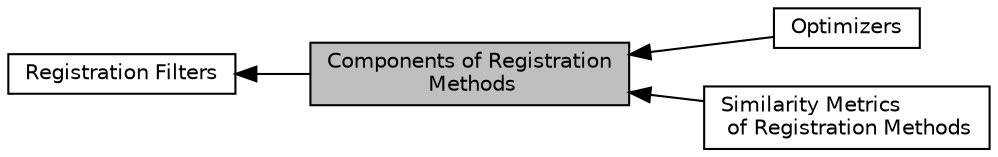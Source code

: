 digraph "Components of Registration Methods"
{
  edge [fontname="Helvetica",fontsize="10",labelfontname="Helvetica",labelfontsize="10"];
  node [fontname="Helvetica",fontsize="10",shape=box];
  rankdir=LR;
  Node4 [label="Optimizers",height=0.2,width=0.4,color="black", fillcolor="white", style="filled",URL="$group__Optimizers.html",tooltip=" "];
  Node1 [label="Components of Registration\l Methods",height=0.2,width=0.4,color="black", fillcolor="grey75", style="filled", fontcolor="black",tooltip=" "];
  Node2 [label="Registration Filters",height=0.2,width=0.4,color="black", fillcolor="white", style="filled",URL="$group__RegistrationFilters.html",tooltip=" "];
  Node3 [label="Similarity Metrics\l of Registration Methods",height=0.2,width=0.4,color="black", fillcolor="white", style="filled",URL="$group__RegistrationMetrics.html",tooltip=" "];
  Node2->Node1 [shape=plaintext, dir="back", style="solid"];
  Node1->Node3 [shape=plaintext, dir="back", style="solid"];
  Node1->Node4 [shape=plaintext, dir="back", style="solid"];
}
